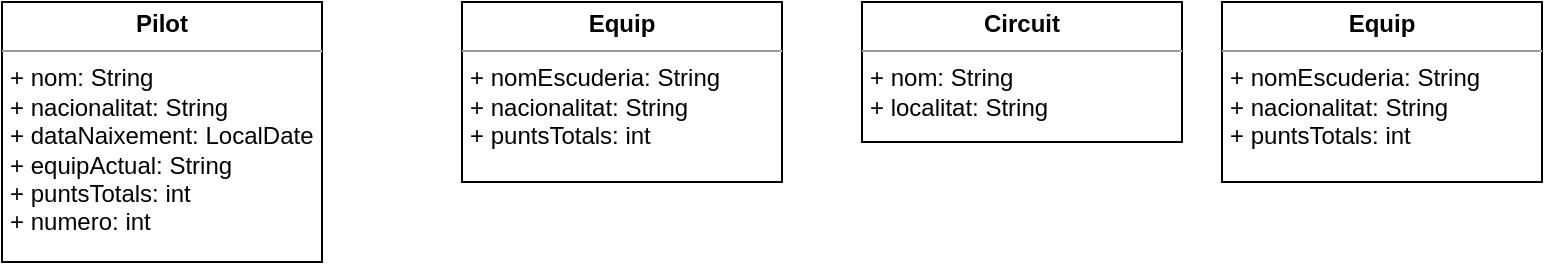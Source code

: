 <mxfile version="17.4.6" type="github">
  <diagram id="KQgn8_4DpNHCtbGx-4Hv" name="Formula 1">
    <mxGraphModel dx="668" dy="371" grid="1" gridSize="10" guides="1" tooltips="1" connect="1" arrows="1" fold="1" page="1" pageScale="1" pageWidth="827" pageHeight="1169" math="0" shadow="0">
      <root>
        <mxCell id="0" />
        <mxCell id="1" parent="0" />
        <mxCell id="SIOCvrpnGVDoEP-Kmd8B-9" value="&lt;p style=&quot;margin: 0px ; margin-top: 4px ; text-align: center&quot;&gt;&lt;b&gt;Pilot&lt;/b&gt;&lt;/p&gt;&lt;hr size=&quot;1&quot;&gt;&lt;p style=&quot;margin: 0px ; margin-left: 4px&quot;&gt;+ nom: String&lt;/p&gt;&lt;p style=&quot;margin: 0px ; margin-left: 4px&quot;&gt;+ nacionalitat: String&lt;/p&gt;&lt;p style=&quot;margin: 0px ; margin-left: 4px&quot;&gt;+ dataNaixement: LocalDate&lt;/p&gt;&lt;p style=&quot;margin: 0px ; margin-left: 4px&quot;&gt;+ equipActual: String&lt;/p&gt;&lt;p style=&quot;margin: 0px ; margin-left: 4px&quot;&gt;+ puntsTotals: int&lt;/p&gt;&lt;p style=&quot;margin: 0px ; margin-left: 4px&quot;&gt;+ numero: int&lt;/p&gt;&lt;p style=&quot;margin: 0px ; margin-left: 4px&quot;&gt;&amp;nbsp;&lt;/p&gt;&lt;p style=&quot;margin: 0px ; margin-left: 4px&quot;&gt;&lt;br&gt;&lt;/p&gt;" style="verticalAlign=top;align=left;overflow=fill;fontSize=12;fontFamily=Helvetica;html=1;" vertex="1" parent="1">
          <mxGeometry x="270" y="250" width="160" height="130" as="geometry" />
        </mxCell>
        <mxCell id="SIOCvrpnGVDoEP-Kmd8B-11" value="&lt;p style=&quot;margin: 0px ; margin-top: 4px ; text-align: center&quot;&gt;&lt;b&gt;Equip&lt;/b&gt;&lt;/p&gt;&lt;hr size=&quot;1&quot;&gt;&lt;p style=&quot;margin: 0px ; margin-left: 4px&quot;&gt;+ nomEscuderia: String&lt;/p&gt;&lt;p style=&quot;margin: 0px ; margin-left: 4px&quot;&gt;+ nacionalitat: String&lt;/p&gt;&lt;p style=&quot;margin: 0px ; margin-left: 4px&quot;&gt;+ puntsTotals: int&lt;/p&gt;&lt;p style=&quot;margin: 0px ; margin-left: 4px&quot;&gt;&amp;nbsp;&lt;/p&gt;&lt;p style=&quot;margin: 0px ; margin-left: 4px&quot;&gt;&lt;br&gt;&lt;/p&gt;" style="verticalAlign=top;align=left;overflow=fill;fontSize=12;fontFamily=Helvetica;html=1;" vertex="1" parent="1">
          <mxGeometry x="500" y="250" width="160" height="90" as="geometry" />
        </mxCell>
        <mxCell id="SIOCvrpnGVDoEP-Kmd8B-13" value="&lt;p style=&quot;margin: 0px ; margin-top: 4px ; text-align: center&quot;&gt;&lt;b&gt;Circuit&lt;/b&gt;&lt;/p&gt;&lt;hr size=&quot;1&quot;&gt;&lt;p style=&quot;margin: 0px ; margin-left: 4px&quot;&gt;+ nom: String&lt;/p&gt;&lt;p style=&quot;margin: 0px ; margin-left: 4px&quot;&gt;+ localitat: String&lt;/p&gt;&lt;p style=&quot;margin: 0px ; margin-left: 4px&quot;&gt;&lt;br&gt;&lt;/p&gt;" style="verticalAlign=top;align=left;overflow=fill;fontSize=12;fontFamily=Helvetica;html=1;" vertex="1" parent="1">
          <mxGeometry x="700" y="250" width="160" height="70" as="geometry" />
        </mxCell>
        <mxCell id="SIOCvrpnGVDoEP-Kmd8B-14" value="&lt;p style=&quot;margin: 0px ; margin-top: 4px ; text-align: center&quot;&gt;&lt;b&gt;Equip&lt;/b&gt;&lt;/p&gt;&lt;hr size=&quot;1&quot;&gt;&lt;p style=&quot;margin: 0px ; margin-left: 4px&quot;&gt;+ nomEscuderia: String&lt;/p&gt;&lt;p style=&quot;margin: 0px ; margin-left: 4px&quot;&gt;+ nacionalitat: String&lt;/p&gt;&lt;p style=&quot;margin: 0px ; margin-left: 4px&quot;&gt;+ puntsTotals: int&lt;/p&gt;&lt;p style=&quot;margin: 0px ; margin-left: 4px&quot;&gt;&amp;nbsp;&lt;/p&gt;&lt;p style=&quot;margin: 0px ; margin-left: 4px&quot;&gt;&lt;br&gt;&lt;/p&gt;" style="verticalAlign=top;align=left;overflow=fill;fontSize=12;fontFamily=Helvetica;html=1;" vertex="1" parent="1">
          <mxGeometry x="880" y="250" width="160" height="90" as="geometry" />
        </mxCell>
      </root>
    </mxGraphModel>
  </diagram>
</mxfile>
